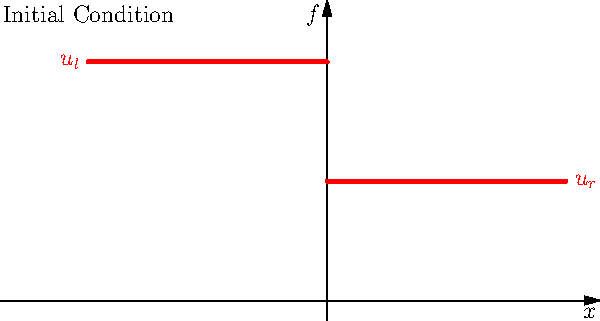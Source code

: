 import graph;
size(300,0);

pen pf = red+linewidth(2);

draw(Label("$u_l$", N), (-1,1)--(0,1), pf);
draw(Label("$u_r$", E), (0,0.5)--(1,0.5), pf);

label("Initial Condition", (-1,1.2));

xaxis("$x$", Arrow);
yaxis("$f$", Arrow);

